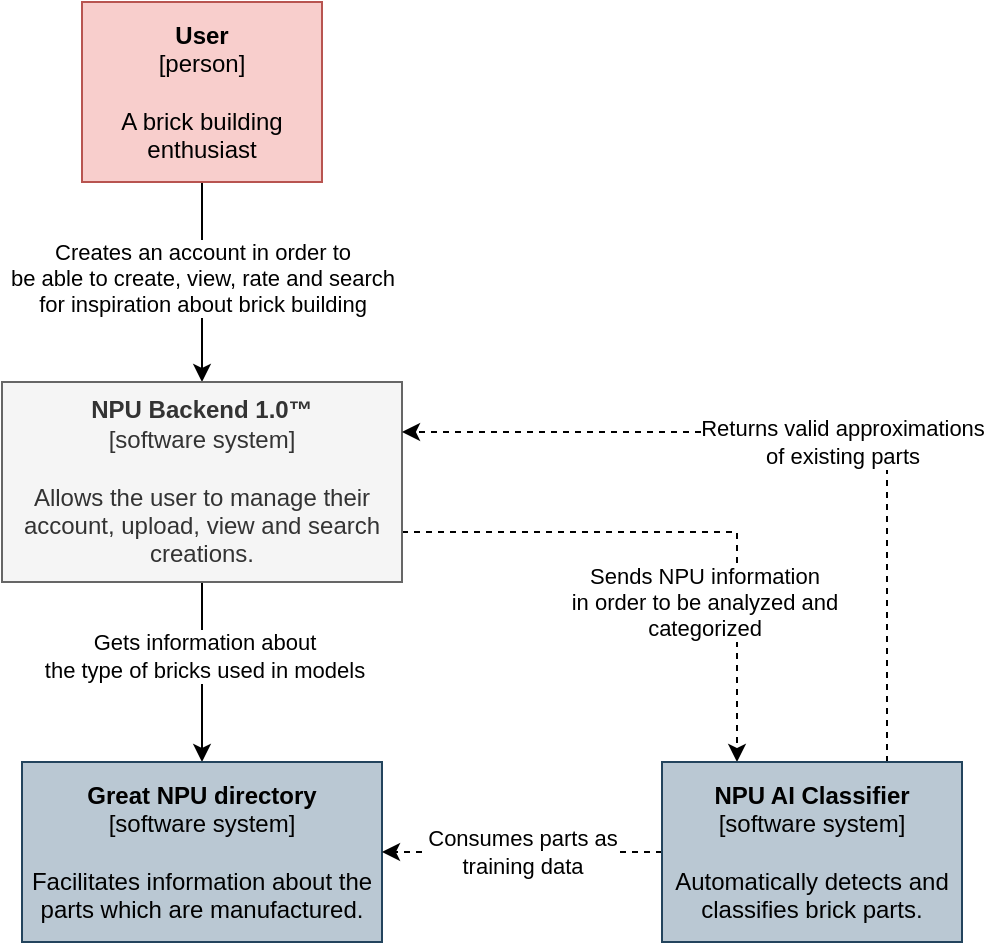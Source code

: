 <mxfile version="21.2.1" type="device">
  <diagram name="Page-1" id="k8v3rHDn6FhqdRON8lOe">
    <mxGraphModel dx="1221" dy="636" grid="1" gridSize="10" guides="1" tooltips="1" connect="1" arrows="1" fold="1" page="1" pageScale="1" pageWidth="850" pageHeight="1100" math="0" shadow="0">
      <root>
        <mxCell id="0" />
        <mxCell id="1" parent="0" />
        <mxCell id="pBrJ_K6vvV4SP7ELr4cM-3" style="edgeStyle=orthogonalEdgeStyle;rounded=0;orthogonalLoop=1;jettySize=auto;html=1;" edge="1" parent="1" source="pBrJ_K6vvV4SP7ELr4cM-1" target="pBrJ_K6vvV4SP7ELr4cM-2">
          <mxGeometry relative="1" as="geometry" />
        </mxCell>
        <mxCell id="pBrJ_K6vvV4SP7ELr4cM-4" value="Creates an account in order to&lt;br&gt;be able to create, view, rate and search &lt;br&gt;for inspiration about brick building" style="edgeLabel;html=1;align=center;verticalAlign=middle;resizable=0;points=[];" vertex="1" connectable="0" parent="pBrJ_K6vvV4SP7ELr4cM-3">
          <mxGeometry x="-0.275" y="1" relative="1" as="geometry">
            <mxPoint x="-1" y="11" as="offset" />
          </mxGeometry>
        </mxCell>
        <mxCell id="pBrJ_K6vvV4SP7ELr4cM-1" value="&lt;b&gt;User&lt;/b&gt;&lt;br&gt;[person]&lt;br&gt;&lt;br&gt;A brick building enthusiast" style="rounded=0;whiteSpace=wrap;html=1;fillColor=#f8cecc;strokeColor=#b85450;" vertex="1" parent="1">
          <mxGeometry x="180" y="100" width="120" height="90" as="geometry" />
        </mxCell>
        <mxCell id="pBrJ_K6vvV4SP7ELr4cM-6" style="edgeStyle=orthogonalEdgeStyle;rounded=0;orthogonalLoop=1;jettySize=auto;html=1;entryX=0.5;entryY=0;entryDx=0;entryDy=0;" edge="1" parent="1" source="pBrJ_K6vvV4SP7ELr4cM-2" target="pBrJ_K6vvV4SP7ELr4cM-5">
          <mxGeometry relative="1" as="geometry" />
        </mxCell>
        <mxCell id="pBrJ_K6vvV4SP7ELr4cM-8" value="Gets information about&lt;br&gt;the type of bricks used in models" style="edgeLabel;html=1;align=center;verticalAlign=middle;resizable=0;points=[];" vertex="1" connectable="0" parent="pBrJ_K6vvV4SP7ELr4cM-6">
          <mxGeometry x="-0.185" y="1" relative="1" as="geometry">
            <mxPoint as="offset" />
          </mxGeometry>
        </mxCell>
        <mxCell id="pBrJ_K6vvV4SP7ELr4cM-24" style="edgeStyle=orthogonalEdgeStyle;rounded=0;orthogonalLoop=1;jettySize=auto;html=1;exitX=1;exitY=0.75;exitDx=0;exitDy=0;entryX=0.25;entryY=0;entryDx=0;entryDy=0;dashed=1;" edge="1" parent="1" source="pBrJ_K6vvV4SP7ELr4cM-2" target="pBrJ_K6vvV4SP7ELr4cM-9">
          <mxGeometry relative="1" as="geometry" />
        </mxCell>
        <mxCell id="pBrJ_K6vvV4SP7ELr4cM-25" value="Sends NPU information&lt;br&gt;in order to be analyzed and&lt;br&gt;categorized" style="edgeLabel;html=1;align=center;verticalAlign=middle;resizable=0;points=[];" vertex="1" connectable="0" parent="pBrJ_K6vvV4SP7ELr4cM-24">
          <mxGeometry x="-0.019" y="1" relative="1" as="geometry">
            <mxPoint x="12" y="36" as="offset" />
          </mxGeometry>
        </mxCell>
        <mxCell id="pBrJ_K6vvV4SP7ELr4cM-2" value="&lt;b&gt;NPU Backend 1.0™&lt;/b&gt;&lt;br&gt;[software system]&lt;br&gt;&lt;br&gt;Allows the user to manage their account, upload, view and search&lt;br&gt;creations." style="rounded=0;whiteSpace=wrap;html=1;fillColor=#f5f5f5;fontColor=#333333;strokeColor=#666666;" vertex="1" parent="1">
          <mxGeometry x="140" y="290" width="200" height="100" as="geometry" />
        </mxCell>
        <mxCell id="pBrJ_K6vvV4SP7ELr4cM-5" value="&lt;b&gt;Great NPU directory&lt;/b&gt;&lt;br&gt;[software system]&lt;br&gt;&lt;br&gt;Facilitates information about the parts which are manufactured." style="rounded=0;whiteSpace=wrap;html=1;fillColor=#bac8d3;strokeColor=#23445d;" vertex="1" parent="1">
          <mxGeometry x="150" y="480" width="180" height="90" as="geometry" />
        </mxCell>
        <mxCell id="pBrJ_K6vvV4SP7ELr4cM-22" style="edgeStyle=orthogonalEdgeStyle;rounded=0;orthogonalLoop=1;jettySize=auto;html=1;exitX=0;exitY=0.5;exitDx=0;exitDy=0;entryX=1;entryY=0.5;entryDx=0;entryDy=0;dashed=1;" edge="1" parent="1" source="pBrJ_K6vvV4SP7ELr4cM-9" target="pBrJ_K6vvV4SP7ELr4cM-5">
          <mxGeometry relative="1" as="geometry" />
        </mxCell>
        <mxCell id="pBrJ_K6vvV4SP7ELr4cM-27" value="Consumes parts as&lt;br&gt;training data" style="edgeLabel;html=1;align=center;verticalAlign=middle;resizable=0;points=[];" vertex="1" connectable="0" parent="pBrJ_K6vvV4SP7ELr4cM-22">
          <mxGeometry x="0.274" relative="1" as="geometry">
            <mxPoint x="19" as="offset" />
          </mxGeometry>
        </mxCell>
        <mxCell id="pBrJ_K6vvV4SP7ELr4cM-23" style="edgeStyle=orthogonalEdgeStyle;rounded=0;orthogonalLoop=1;jettySize=auto;html=1;exitX=0.75;exitY=0;exitDx=0;exitDy=0;entryX=1;entryY=0.25;entryDx=0;entryDy=0;dashed=1;" edge="1" parent="1" source="pBrJ_K6vvV4SP7ELr4cM-9" target="pBrJ_K6vvV4SP7ELr4cM-2">
          <mxGeometry relative="1" as="geometry" />
        </mxCell>
        <mxCell id="pBrJ_K6vvV4SP7ELr4cM-26" value="Returns valid approximations&lt;br&gt;of existing parts" style="edgeLabel;html=1;align=center;verticalAlign=middle;resizable=0;points=[];" vertex="1" connectable="0" parent="pBrJ_K6vvV4SP7ELr4cM-23">
          <mxGeometry x="0.121" y="-2" relative="1" as="geometry">
            <mxPoint x="41" y="7" as="offset" />
          </mxGeometry>
        </mxCell>
        <mxCell id="pBrJ_K6vvV4SP7ELr4cM-9" value="&lt;b&gt;NPU AI Classifier&lt;/b&gt;&lt;br&gt;[software system]&lt;br&gt;&lt;br&gt;Automatically detects and classifies brick parts." style="rounded=0;whiteSpace=wrap;html=1;fillColor=#bac8d3;strokeColor=#23445d;" vertex="1" parent="1">
          <mxGeometry x="470" y="480" width="150" height="90" as="geometry" />
        </mxCell>
      </root>
    </mxGraphModel>
  </diagram>
</mxfile>
